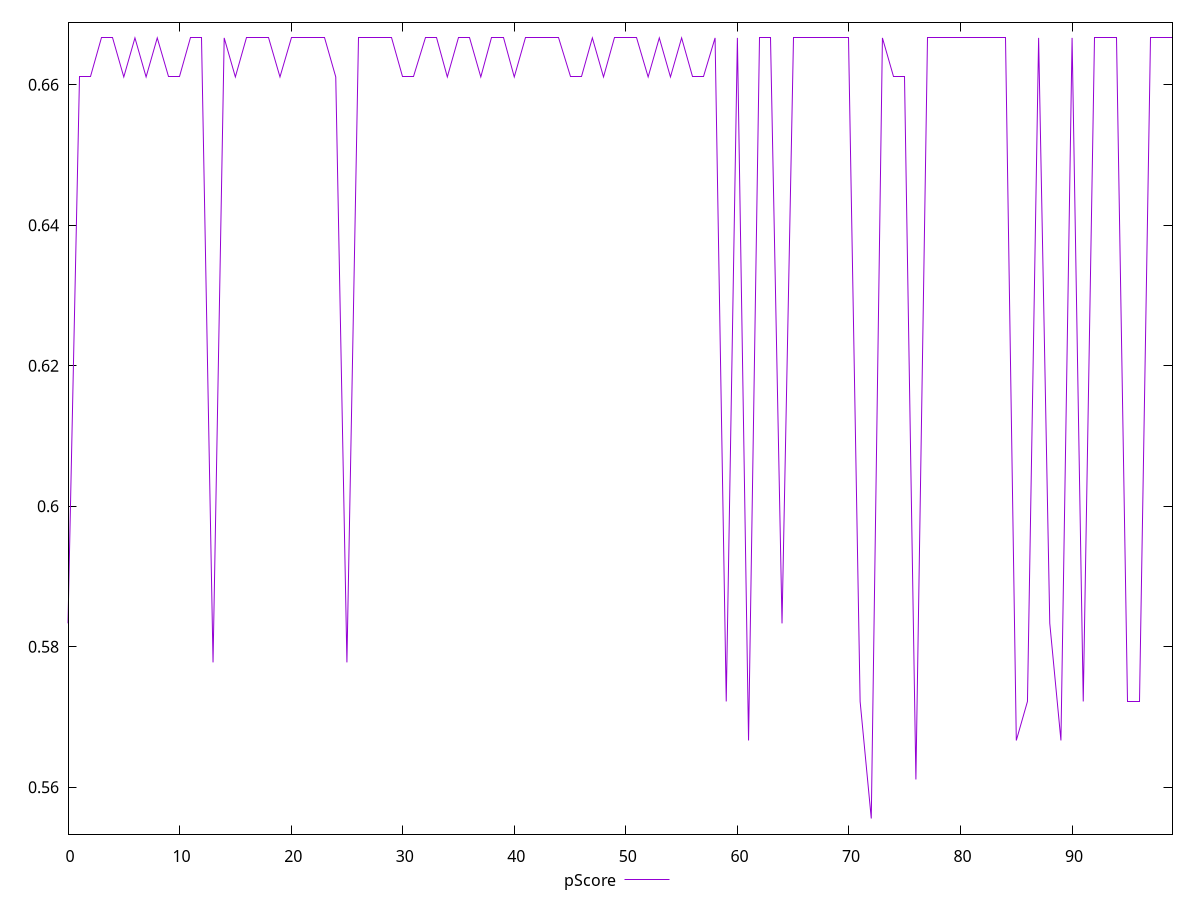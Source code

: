 reset

$pScore <<EOF
0 0.5833333333333334
1 0.6611111111111111
2 0.6611111111111111
3 0.6666666666666666
4 0.6666666666666666
5 0.6611111111111111
6 0.6666666666666666
7 0.6611111111111111
8 0.6666666666666666
9 0.6611111111111111
10 0.6611111111111111
11 0.6666666666666666
12 0.6666666666666666
13 0.5777777777777777
14 0.6666666666666666
15 0.6611111111111111
16 0.6666666666666666
17 0.6666666666666666
18 0.6666666666666666
19 0.6611111111111111
20 0.6666666666666666
21 0.6666666666666666
22 0.6666666666666666
23 0.6666666666666666
24 0.6611111111111111
25 0.5777777777777777
26 0.6666666666666666
27 0.6666666666666666
28 0.6666666666666666
29 0.6666666666666666
30 0.6611111111111111
31 0.6611111111111111
32 0.6666666666666666
33 0.6666666666666666
34 0.6611111111111111
35 0.6666666666666666
36 0.6666666666666666
37 0.6611111111111111
38 0.6666666666666666
39 0.6666666666666666
40 0.6611111111111111
41 0.6666666666666666
42 0.6666666666666666
43 0.6666666666666666
44 0.6666666666666666
45 0.6611111111111111
46 0.6611111111111111
47 0.6666666666666666
48 0.6611111111111111
49 0.6666666666666666
50 0.6666666666666666
51 0.6666666666666666
52 0.6611111111111111
53 0.6666666666666666
54 0.6611111111111111
55 0.6666666666666666
56 0.6611111111111111
57 0.6611111111111111
58 0.6666666666666666
59 0.5722222222222222
60 0.6666666666666666
61 0.5666666666666667
62 0.6666666666666666
63 0.6666666666666666
64 0.5833333333333334
65 0.6666666666666666
66 0.6666666666666666
67 0.6666666666666666
68 0.6666666666666666
69 0.6666666666666666
70 0.6666666666666666
71 0.5722222222222222
72 0.5555555555555556
73 0.6666666666666666
74 0.6611111111111111
75 0.6611111111111111
76 0.5611111111111111
77 0.6666666666666666
78 0.6666666666666666
79 0.6666666666666666
80 0.6666666666666666
81 0.6666666666666666
82 0.6666666666666666
83 0.6666666666666666
84 0.6666666666666666
85 0.5666666666666667
86 0.5722222222222222
87 0.6666666666666666
88 0.5833333333333334
89 0.5666666666666667
90 0.6666666666666666
91 0.5722222222222222
92 0.6666666666666666
93 0.6666666666666666
94 0.6666666666666666
95 0.5722222222222222
96 0.5722222222222222
97 0.6666666666666666
98 0.6666666666666666
99 0.6666666666666666
EOF

set key outside below
set xrange [0:99]
set yrange [0.5533333333333333:0.6688888888888889]
set trange [0.5533333333333333:0.6688888888888889]
set terminal svg size 640, 500 enhanced background rgb 'white'
set output "report_00018_2021-02-10T15-25-16.877Z/uses-webp-images/samples/pages+cached+noadtech/pScore/values.svg"

plot $pScore title "pScore" with line

reset
